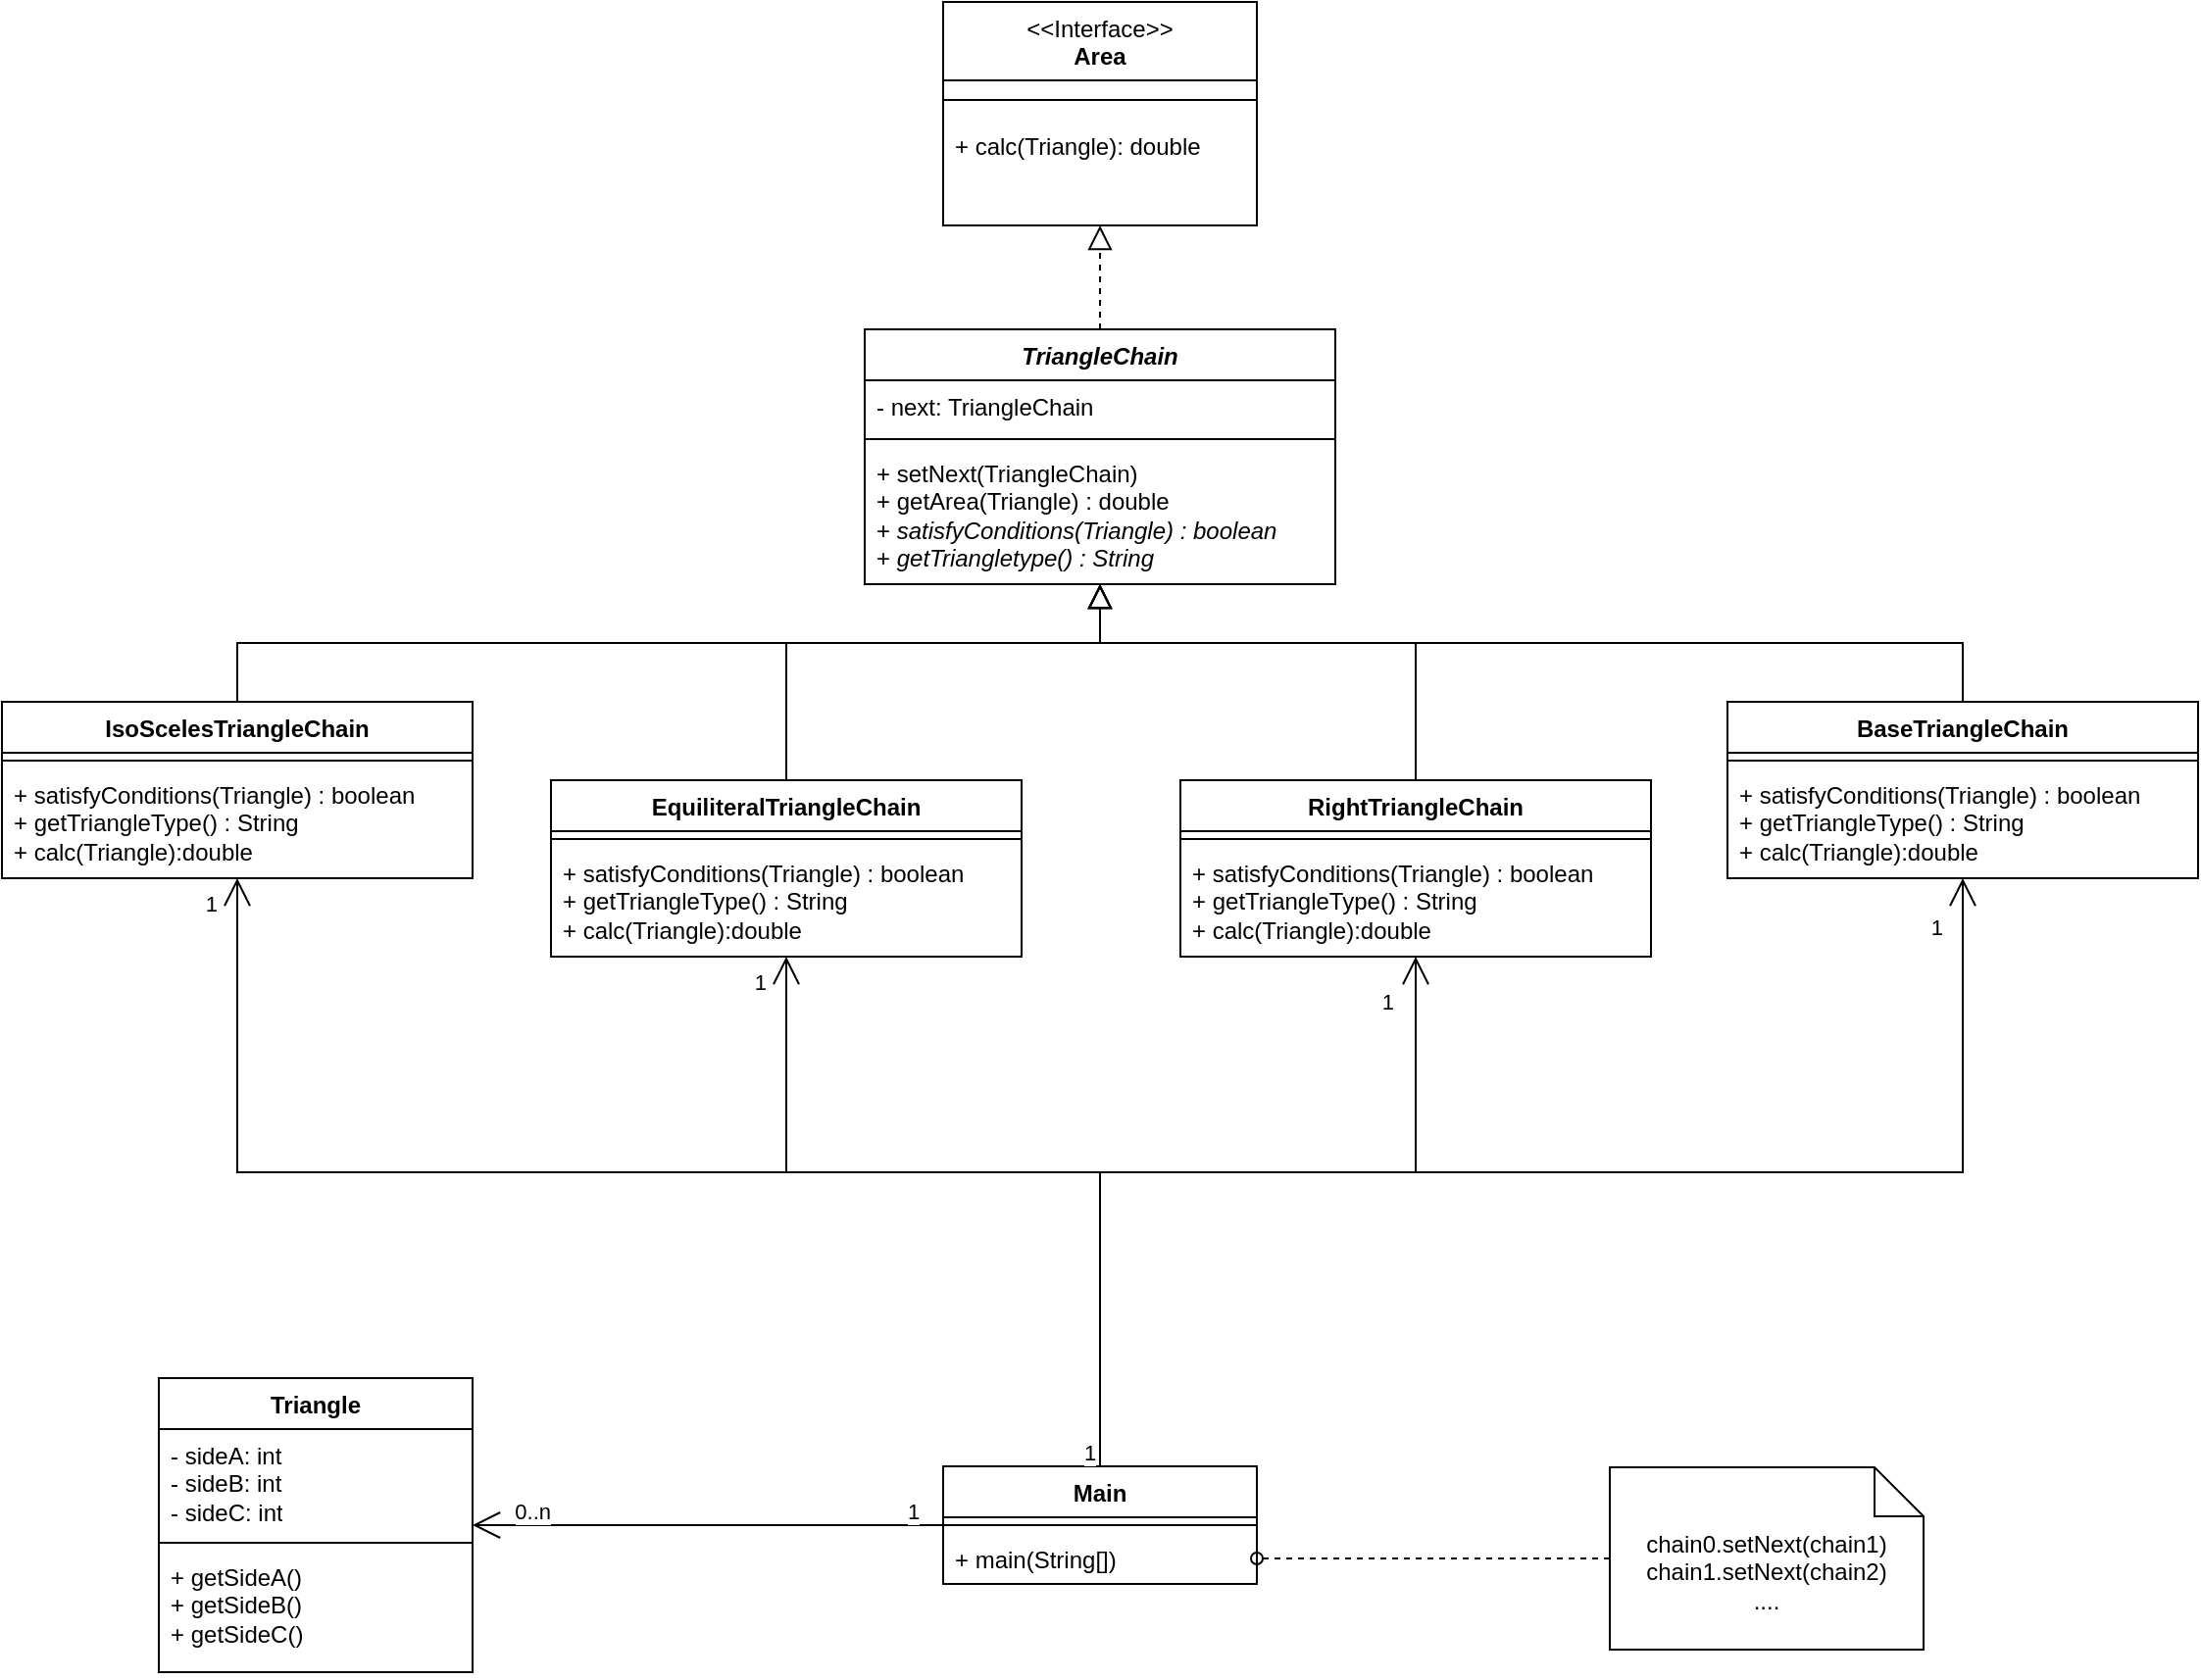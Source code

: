 <mxfile version="26.0.9">
  <diagram id="C5RBs43oDa-KdzZeNtuy" name="Page-1">
    <mxGraphModel dx="1687" dy="984" grid="1" gridSize="10" guides="1" tooltips="1" connect="1" arrows="1" fold="1" page="1" pageScale="1" pageWidth="827" pageHeight="1169" math="0" shadow="0">
      <root>
        <mxCell id="WIyWlLk6GJQsqaUBKTNV-0" />
        <mxCell id="WIyWlLk6GJQsqaUBKTNV-1" parent="WIyWlLk6GJQsqaUBKTNV-0" />
        <mxCell id="5V-kncq_LFCvZBc7JOjy-0" value="Triangle" style="swimlane;fontStyle=1;align=center;verticalAlign=top;childLayout=stackLayout;horizontal=1;startSize=26;horizontalStack=0;resizeParent=1;resizeParentMax=0;resizeLast=0;collapsible=1;marginBottom=0;whiteSpace=wrap;html=1;" vertex="1" parent="WIyWlLk6GJQsqaUBKTNV-1">
          <mxGeometry x="480" y="705" width="160" height="150" as="geometry" />
        </mxCell>
        <mxCell id="5V-kncq_LFCvZBc7JOjy-1" value="- sideA: int&lt;div&gt;- sideB: int&lt;/div&gt;&lt;div&gt;- sideC: int&lt;/div&gt;" style="text;strokeColor=none;fillColor=none;align=left;verticalAlign=top;spacingLeft=4;spacingRight=4;overflow=hidden;rotatable=0;points=[[0,0.5],[1,0.5]];portConstraint=eastwest;whiteSpace=wrap;html=1;" vertex="1" parent="5V-kncq_LFCvZBc7JOjy-0">
          <mxGeometry y="26" width="160" height="54" as="geometry" />
        </mxCell>
        <mxCell id="5V-kncq_LFCvZBc7JOjy-2" value="" style="line;strokeWidth=1;fillColor=none;align=left;verticalAlign=middle;spacingTop=-1;spacingLeft=3;spacingRight=3;rotatable=0;labelPosition=right;points=[];portConstraint=eastwest;strokeColor=inherit;" vertex="1" parent="5V-kncq_LFCvZBc7JOjy-0">
          <mxGeometry y="80" width="160" height="8" as="geometry" />
        </mxCell>
        <mxCell id="5V-kncq_LFCvZBc7JOjy-3" value="+ getSideA()&lt;div&gt;+ getSideB()&lt;br&gt;&lt;/div&gt;&lt;div&gt;+ getSideC()&lt;br&gt;&lt;/div&gt;" style="text;strokeColor=none;fillColor=none;align=left;verticalAlign=top;spacingLeft=4;spacingRight=4;overflow=hidden;rotatable=0;points=[[0,0.5],[1,0.5]];portConstraint=eastwest;whiteSpace=wrap;html=1;" vertex="1" parent="5V-kncq_LFCvZBc7JOjy-0">
          <mxGeometry y="88" width="160" height="62" as="geometry" />
        </mxCell>
        <mxCell id="5V-kncq_LFCvZBc7JOjy-49" style="edgeStyle=orthogonalEdgeStyle;rounded=0;orthogonalLoop=1;jettySize=auto;html=1;exitX=0.5;exitY=0;exitDx=0;exitDy=0;dashed=1;endArrow=block;endFill=0;endSize=10;" edge="1" parent="WIyWlLk6GJQsqaUBKTNV-1" source="5V-kncq_LFCvZBc7JOjy-21" target="5V-kncq_LFCvZBc7JOjy-26">
          <mxGeometry relative="1" as="geometry" />
        </mxCell>
        <mxCell id="5V-kncq_LFCvZBc7JOjy-21" value="&lt;i style=&quot;&quot;&gt;TriangleChain&lt;/i&gt;" style="swimlane;fontStyle=1;align=center;verticalAlign=top;childLayout=stackLayout;horizontal=1;startSize=26;horizontalStack=0;resizeParent=1;resizeParentMax=0;resizeLast=0;collapsible=1;marginBottom=0;whiteSpace=wrap;html=1;" vertex="1" parent="WIyWlLk6GJQsqaUBKTNV-1">
          <mxGeometry x="840" y="170" width="240" height="130" as="geometry" />
        </mxCell>
        <mxCell id="5V-kncq_LFCvZBc7JOjy-22" value="- next: TriangleChain" style="text;strokeColor=none;fillColor=none;align=left;verticalAlign=top;spacingLeft=4;spacingRight=4;overflow=hidden;rotatable=0;points=[[0,0.5],[1,0.5]];portConstraint=eastwest;whiteSpace=wrap;html=1;" vertex="1" parent="5V-kncq_LFCvZBc7JOjy-21">
          <mxGeometry y="26" width="240" height="26" as="geometry" />
        </mxCell>
        <mxCell id="5V-kncq_LFCvZBc7JOjy-23" value="" style="line;strokeWidth=1;fillColor=none;align=left;verticalAlign=middle;spacingTop=-1;spacingLeft=3;spacingRight=3;rotatable=0;labelPosition=right;points=[];portConstraint=eastwest;strokeColor=inherit;" vertex="1" parent="5V-kncq_LFCvZBc7JOjy-21">
          <mxGeometry y="52" width="240" height="8" as="geometry" />
        </mxCell>
        <mxCell id="5V-kncq_LFCvZBc7JOjy-24" value="+ setNext(TriangleChain)&lt;div&gt;+ getArea(Triangle) : double&lt;br&gt;&lt;/div&gt;&lt;div&gt;+ &lt;i&gt;satisfyConditions(Triangle) : boolean&lt;/i&gt;&lt;/div&gt;&lt;div&gt;+ &lt;i&gt;getTriangletype() : String&lt;/i&gt;&lt;/div&gt;" style="text;strokeColor=none;fillColor=none;align=left;verticalAlign=top;spacingLeft=4;spacingRight=4;overflow=hidden;rotatable=0;points=[[0,0.5],[1,0.5]];portConstraint=eastwest;whiteSpace=wrap;html=1;" vertex="1" parent="5V-kncq_LFCvZBc7JOjy-21">
          <mxGeometry y="60" width="240" height="70" as="geometry" />
        </mxCell>
        <mxCell id="5V-kncq_LFCvZBc7JOjy-26" value="&lt;span style=&quot;font-weight: normal;&quot;&gt;&amp;lt;&amp;lt;Interface&amp;gt;&amp;gt;&lt;/span&gt;&lt;br&gt;&lt;div&gt;Area&lt;/div&gt;" style="swimlane;fontStyle=1;align=center;verticalAlign=top;childLayout=stackLayout;horizontal=1;startSize=40;horizontalStack=0;resizeParent=1;resizeParentMax=0;resizeLast=0;collapsible=1;marginBottom=0;whiteSpace=wrap;html=1;" vertex="1" parent="WIyWlLk6GJQsqaUBKTNV-1">
          <mxGeometry x="880" y="3" width="160" height="114" as="geometry">
            <mxRectangle x="827" y="30" width="120" height="40" as="alternateBounds" />
          </mxGeometry>
        </mxCell>
        <mxCell id="5V-kncq_LFCvZBc7JOjy-28" value="" style="line;strokeWidth=1;fillColor=none;align=left;verticalAlign=middle;spacingTop=-1;spacingLeft=3;spacingRight=3;rotatable=0;labelPosition=right;points=[];portConstraint=eastwest;strokeColor=inherit;" vertex="1" parent="5V-kncq_LFCvZBc7JOjy-26">
          <mxGeometry y="40" width="160" height="20" as="geometry" />
        </mxCell>
        <mxCell id="5V-kncq_LFCvZBc7JOjy-29" value="+ calc(Triangle): double" style="text;strokeColor=none;fillColor=none;align=left;verticalAlign=top;spacingLeft=4;spacingRight=4;overflow=hidden;rotatable=0;points=[[0,0.5],[1,0.5]];portConstraint=eastwest;whiteSpace=wrap;html=1;" vertex="1" parent="5V-kncq_LFCvZBc7JOjy-26">
          <mxGeometry y="60" width="160" height="54" as="geometry" />
        </mxCell>
        <mxCell id="5V-kncq_LFCvZBc7JOjy-111" style="edgeStyle=orthogonalEdgeStyle;rounded=0;orthogonalLoop=1;jettySize=auto;html=1;exitX=0;exitY=0.5;exitDx=0;exitDy=0;exitPerimeter=0;dashed=1;endArrow=oval;endFill=0;" edge="1" parent="WIyWlLk6GJQsqaUBKTNV-1" source="5V-kncq_LFCvZBc7JOjy-39" target="5V-kncq_LFCvZBc7JOjy-77">
          <mxGeometry relative="1" as="geometry" />
        </mxCell>
        <mxCell id="5V-kncq_LFCvZBc7JOjy-39" value="chain0.setNext(chain1)&lt;div&gt;chain1.setNext(chain2)&lt;br&gt;....&lt;br&gt;&lt;div&gt;&lt;br&gt;&lt;/div&gt;&lt;/div&gt;" style="shape=note2;boundedLbl=1;whiteSpace=wrap;html=1;size=25;verticalAlign=top;align=center;" vertex="1" parent="WIyWlLk6GJQsqaUBKTNV-1">
          <mxGeometry x="1220" y="750.5" width="160" height="93" as="geometry" />
        </mxCell>
        <mxCell id="5V-kncq_LFCvZBc7JOjy-60" style="edgeStyle=orthogonalEdgeStyle;rounded=0;orthogonalLoop=1;jettySize=auto;html=1;exitX=0.5;exitY=0;exitDx=0;exitDy=0;endSize=10;endArrow=block;endFill=0;" edge="1" parent="WIyWlLk6GJQsqaUBKTNV-1" source="5V-kncq_LFCvZBc7JOjy-56" target="5V-kncq_LFCvZBc7JOjy-21">
          <mxGeometry relative="1" as="geometry">
            <Array as="points">
              <mxPoint x="800" y="330" />
              <mxPoint x="960" y="330" />
            </Array>
          </mxGeometry>
        </mxCell>
        <mxCell id="5V-kncq_LFCvZBc7JOjy-56" value="EquiliteralTriangleChain" style="swimlane;fontStyle=1;align=center;verticalAlign=top;childLayout=stackLayout;horizontal=1;startSize=26;horizontalStack=0;resizeParent=1;resizeParentMax=0;resizeLast=0;collapsible=1;marginBottom=0;whiteSpace=wrap;html=1;" vertex="1" parent="WIyWlLk6GJQsqaUBKTNV-1">
          <mxGeometry x="680" y="400" width="240" height="90" as="geometry" />
        </mxCell>
        <mxCell id="5V-kncq_LFCvZBc7JOjy-58" value="" style="line;strokeWidth=1;fillColor=none;align=left;verticalAlign=middle;spacingTop=-1;spacingLeft=3;spacingRight=3;rotatable=0;labelPosition=right;points=[];portConstraint=eastwest;strokeColor=inherit;" vertex="1" parent="5V-kncq_LFCvZBc7JOjy-56">
          <mxGeometry y="26" width="240" height="8" as="geometry" />
        </mxCell>
        <mxCell id="5V-kncq_LFCvZBc7JOjy-59" value="+&amp;nbsp;satisfyConditions(Triangle) : boolean&lt;div&gt;+ getTriangleType() : String&lt;/div&gt;&lt;div&gt;+ calc(Triangle):double&lt;/div&gt;" style="text;strokeColor=none;fillColor=none;align=left;verticalAlign=top;spacingLeft=4;spacingRight=4;overflow=hidden;rotatable=0;points=[[0,0.5],[1,0.5]];portConstraint=eastwest;whiteSpace=wrap;html=1;" vertex="1" parent="5V-kncq_LFCvZBc7JOjy-56">
          <mxGeometry y="34" width="240" height="56" as="geometry" />
        </mxCell>
        <mxCell id="5V-kncq_LFCvZBc7JOjy-73" style="edgeStyle=orthogonalEdgeStyle;rounded=0;orthogonalLoop=1;jettySize=auto;html=1;exitX=0.5;exitY=0;exitDx=0;exitDy=0;endSize=10;endArrow=block;endFill=0;" edge="1" parent="WIyWlLk6GJQsqaUBKTNV-1" source="5V-kncq_LFCvZBc7JOjy-62" target="5V-kncq_LFCvZBc7JOjy-21">
          <mxGeometry relative="1" as="geometry" />
        </mxCell>
        <mxCell id="5V-kncq_LFCvZBc7JOjy-62" value="IsoScelesTriangleChain" style="swimlane;fontStyle=1;align=center;verticalAlign=top;childLayout=stackLayout;horizontal=1;startSize=26;horizontalStack=0;resizeParent=1;resizeParentMax=0;resizeLast=0;collapsible=1;marginBottom=0;whiteSpace=wrap;html=1;" vertex="1" parent="WIyWlLk6GJQsqaUBKTNV-1">
          <mxGeometry x="400" y="360" width="240" height="90" as="geometry" />
        </mxCell>
        <mxCell id="5V-kncq_LFCvZBc7JOjy-63" value="" style="line;strokeWidth=1;fillColor=none;align=left;verticalAlign=middle;spacingTop=-1;spacingLeft=3;spacingRight=3;rotatable=0;labelPosition=right;points=[];portConstraint=eastwest;strokeColor=inherit;" vertex="1" parent="5V-kncq_LFCvZBc7JOjy-62">
          <mxGeometry y="26" width="240" height="8" as="geometry" />
        </mxCell>
        <mxCell id="5V-kncq_LFCvZBc7JOjy-64" value="+&amp;nbsp;satisfyConditions(Triangle) : boolean&lt;div&gt;+ getTriangleType() : String&lt;/div&gt;&lt;div&gt;+ calc(Triangle):double&lt;/div&gt;" style="text;strokeColor=none;fillColor=none;align=left;verticalAlign=top;spacingLeft=4;spacingRight=4;overflow=hidden;rotatable=0;points=[[0,0.5],[1,0.5]];portConstraint=eastwest;whiteSpace=wrap;html=1;" vertex="1" parent="5V-kncq_LFCvZBc7JOjy-62">
          <mxGeometry y="34" width="240" height="56" as="geometry" />
        </mxCell>
        <mxCell id="5V-kncq_LFCvZBc7JOjy-71" style="edgeStyle=orthogonalEdgeStyle;rounded=0;orthogonalLoop=1;jettySize=auto;html=1;exitX=0.5;exitY=0;exitDx=0;exitDy=0;endSize=10;endArrow=block;endFill=0;" edge="1" parent="WIyWlLk6GJQsqaUBKTNV-1" source="5V-kncq_LFCvZBc7JOjy-65" target="5V-kncq_LFCvZBc7JOjy-21">
          <mxGeometry relative="1" as="geometry">
            <Array as="points">
              <mxPoint x="1121" y="330" />
              <mxPoint x="960" y="330" />
            </Array>
          </mxGeometry>
        </mxCell>
        <mxCell id="5V-kncq_LFCvZBc7JOjy-65" value="RightTriangleChain" style="swimlane;fontStyle=1;align=center;verticalAlign=top;childLayout=stackLayout;horizontal=1;startSize=26;horizontalStack=0;resizeParent=1;resizeParentMax=0;resizeLast=0;collapsible=1;marginBottom=0;whiteSpace=wrap;html=1;" vertex="1" parent="WIyWlLk6GJQsqaUBKTNV-1">
          <mxGeometry x="1001" y="400" width="240" height="90" as="geometry" />
        </mxCell>
        <mxCell id="5V-kncq_LFCvZBc7JOjy-66" value="" style="line;strokeWidth=1;fillColor=none;align=left;verticalAlign=middle;spacingTop=-1;spacingLeft=3;spacingRight=3;rotatable=0;labelPosition=right;points=[];portConstraint=eastwest;strokeColor=inherit;" vertex="1" parent="5V-kncq_LFCvZBc7JOjy-65">
          <mxGeometry y="26" width="240" height="8" as="geometry" />
        </mxCell>
        <mxCell id="5V-kncq_LFCvZBc7JOjy-67" value="+&amp;nbsp;satisfyConditions(Triangle) : boolean&lt;div&gt;+ getTriangleType() : String&lt;/div&gt;&lt;div&gt;+ calc(Triangle):double&lt;/div&gt;" style="text;strokeColor=none;fillColor=none;align=left;verticalAlign=top;spacingLeft=4;spacingRight=4;overflow=hidden;rotatable=0;points=[[0,0.5],[1,0.5]];portConstraint=eastwest;whiteSpace=wrap;html=1;" vertex="1" parent="5V-kncq_LFCvZBc7JOjy-65">
          <mxGeometry y="34" width="240" height="56" as="geometry" />
        </mxCell>
        <mxCell id="5V-kncq_LFCvZBc7JOjy-72" style="edgeStyle=orthogonalEdgeStyle;rounded=0;orthogonalLoop=1;jettySize=auto;html=1;exitX=0.5;exitY=0;exitDx=0;exitDy=0;endSize=10;endArrow=block;endFill=0;" edge="1" parent="WIyWlLk6GJQsqaUBKTNV-1" source="5V-kncq_LFCvZBc7JOjy-68" target="5V-kncq_LFCvZBc7JOjy-21">
          <mxGeometry relative="1" as="geometry" />
        </mxCell>
        <mxCell id="5V-kncq_LFCvZBc7JOjy-68" value="BaseTriangleChain" style="swimlane;fontStyle=1;align=center;verticalAlign=top;childLayout=stackLayout;horizontal=1;startSize=26;horizontalStack=0;resizeParent=1;resizeParentMax=0;resizeLast=0;collapsible=1;marginBottom=0;whiteSpace=wrap;html=1;" vertex="1" parent="WIyWlLk6GJQsqaUBKTNV-1">
          <mxGeometry x="1280" y="360" width="240" height="90" as="geometry" />
        </mxCell>
        <mxCell id="5V-kncq_LFCvZBc7JOjy-69" value="" style="line;strokeWidth=1;fillColor=none;align=left;verticalAlign=middle;spacingTop=-1;spacingLeft=3;spacingRight=3;rotatable=0;labelPosition=right;points=[];portConstraint=eastwest;strokeColor=inherit;" vertex="1" parent="5V-kncq_LFCvZBc7JOjy-68">
          <mxGeometry y="26" width="240" height="8" as="geometry" />
        </mxCell>
        <mxCell id="5V-kncq_LFCvZBc7JOjy-70" value="+&amp;nbsp;satisfyConditions(Triangle) : boolean&lt;div&gt;+ getTriangleType() : String&lt;/div&gt;&lt;div&gt;+ calc(Triangle):double&lt;/div&gt;" style="text;strokeColor=none;fillColor=none;align=left;verticalAlign=top;spacingLeft=4;spacingRight=4;overflow=hidden;rotatable=0;points=[[0,0.5],[1,0.5]];portConstraint=eastwest;whiteSpace=wrap;html=1;" vertex="1" parent="5V-kncq_LFCvZBc7JOjy-68">
          <mxGeometry y="34" width="240" height="56" as="geometry" />
        </mxCell>
        <mxCell id="5V-kncq_LFCvZBc7JOjy-74" value="Main" style="swimlane;fontStyle=1;align=center;verticalAlign=top;childLayout=stackLayout;horizontal=1;startSize=26;horizontalStack=0;resizeParent=1;resizeParentMax=0;resizeLast=0;collapsible=1;marginBottom=0;whiteSpace=wrap;html=1;" vertex="1" parent="WIyWlLk6GJQsqaUBKTNV-1">
          <mxGeometry x="880" y="750" width="160" height="60" as="geometry" />
        </mxCell>
        <mxCell id="5V-kncq_LFCvZBc7JOjy-76" value="" style="line;strokeWidth=1;fillColor=none;align=left;verticalAlign=middle;spacingTop=-1;spacingLeft=3;spacingRight=3;rotatable=0;labelPosition=right;points=[];portConstraint=eastwest;strokeColor=inherit;" vertex="1" parent="5V-kncq_LFCvZBc7JOjy-74">
          <mxGeometry y="26" width="160" height="8" as="geometry" />
        </mxCell>
        <mxCell id="5V-kncq_LFCvZBc7JOjy-77" value="+ main(String[])" style="text;strokeColor=none;fillColor=none;align=left;verticalAlign=top;spacingLeft=4;spacingRight=4;overflow=hidden;rotatable=0;points=[[0,0.5],[1,0.5]];portConstraint=eastwest;whiteSpace=wrap;html=1;" vertex="1" parent="5V-kncq_LFCvZBc7JOjy-74">
          <mxGeometry y="34" width="160" height="26" as="geometry" />
        </mxCell>
        <mxCell id="5V-kncq_LFCvZBc7JOjy-93" value="" style="endArrow=open;html=1;endSize=12;startArrow=none;startSize=14;startFill=0;edgeStyle=orthogonalEdgeStyle;rounded=0;exitX=0;exitY=0.5;exitDx=0;exitDy=0;" edge="1" parent="WIyWlLk6GJQsqaUBKTNV-1" source="5V-kncq_LFCvZBc7JOjy-74" target="5V-kncq_LFCvZBc7JOjy-0">
          <mxGeometry relative="1" as="geometry">
            <mxPoint x="310" y="570" as="sourcePoint" />
            <mxPoint x="470" y="570" as="targetPoint" />
            <mxPoint as="offset" />
          </mxGeometry>
        </mxCell>
        <mxCell id="5V-kncq_LFCvZBc7JOjy-94" value="1" style="edgeLabel;resizable=0;html=1;align=left;verticalAlign=top;" connectable="0" vertex="1" parent="5V-kncq_LFCvZBc7JOjy-93">
          <mxGeometry x="-1" relative="1" as="geometry">
            <mxPoint x="-20" y="-20" as="offset" />
          </mxGeometry>
        </mxCell>
        <mxCell id="5V-kncq_LFCvZBc7JOjy-95" value="&lt;span style=&quot;text-align: left;&quot;&gt;0..n&lt;/span&gt;" style="edgeLabel;resizable=0;html=1;align=right;verticalAlign=top;" connectable="0" vertex="1" parent="5V-kncq_LFCvZBc7JOjy-93">
          <mxGeometry x="1" relative="1" as="geometry">
            <mxPoint x="40" y="-20" as="offset" />
          </mxGeometry>
        </mxCell>
        <mxCell id="5V-kncq_LFCvZBc7JOjy-96" value="" style="endArrow=open;html=1;endSize=12;startArrow=none;startSize=14;startFill=0;edgeStyle=orthogonalEdgeStyle;rounded=0;exitX=0.5;exitY=0;exitDx=0;exitDy=0;" edge="1" parent="WIyWlLk6GJQsqaUBKTNV-1" source="5V-kncq_LFCvZBc7JOjy-74" target="5V-kncq_LFCvZBc7JOjy-62">
          <mxGeometry relative="1" as="geometry">
            <mxPoint x="360" y="590" as="sourcePoint" />
            <mxPoint x="520" y="590" as="targetPoint" />
            <mxPoint as="offset" />
          </mxGeometry>
        </mxCell>
        <mxCell id="5V-kncq_LFCvZBc7JOjy-97" value="1" style="edgeLabel;resizable=0;html=1;align=left;verticalAlign=top;" connectable="0" vertex="1" parent="5V-kncq_LFCvZBc7JOjy-96">
          <mxGeometry x="-1" relative="1" as="geometry">
            <mxPoint x="-10" y="-20" as="offset" />
          </mxGeometry>
        </mxCell>
        <mxCell id="5V-kncq_LFCvZBc7JOjy-98" value="1" style="edgeLabel;resizable=0;html=1;align=right;verticalAlign=top;" connectable="0" vertex="1" parent="5V-kncq_LFCvZBc7JOjy-96">
          <mxGeometry x="1" relative="1" as="geometry">
            <mxPoint x="-10" as="offset" />
          </mxGeometry>
        </mxCell>
        <mxCell id="5V-kncq_LFCvZBc7JOjy-100" value="" style="endArrow=open;html=1;endSize=12;startArrow=none;startSize=14;startFill=0;edgeStyle=orthogonalEdgeStyle;rounded=0;exitX=0.5;exitY=0;exitDx=0;exitDy=0;" edge="1" parent="WIyWlLk6GJQsqaUBKTNV-1" source="5V-kncq_LFCvZBc7JOjy-74" target="5V-kncq_LFCvZBc7JOjy-56">
          <mxGeometry relative="1" as="geometry">
            <mxPoint x="1130" y="670" as="sourcePoint" />
            <mxPoint x="1290" y="670" as="targetPoint" />
            <Array as="points">
              <mxPoint x="960" y="600" />
              <mxPoint x="800" y="600" />
            </Array>
            <mxPoint as="offset" />
          </mxGeometry>
        </mxCell>
        <mxCell id="5V-kncq_LFCvZBc7JOjy-102" value="1" style="edgeLabel;resizable=0;html=1;align=right;verticalAlign=top;" connectable="0" vertex="1" parent="5V-kncq_LFCvZBc7JOjy-100">
          <mxGeometry x="1" relative="1" as="geometry">
            <mxPoint x="-10" as="offset" />
          </mxGeometry>
        </mxCell>
        <mxCell id="5V-kncq_LFCvZBc7JOjy-103" value="" style="endArrow=open;html=1;endSize=12;startArrow=none;startSize=14;startFill=0;edgeStyle=orthogonalEdgeStyle;rounded=0;exitX=0.5;exitY=0;exitDx=0;exitDy=0;" edge="1" parent="WIyWlLk6GJQsqaUBKTNV-1" source="5V-kncq_LFCvZBc7JOjy-74" target="5V-kncq_LFCvZBc7JOjy-65">
          <mxGeometry relative="1" as="geometry">
            <mxPoint x="1070" y="570" as="sourcePoint" />
            <mxPoint x="1230" y="570" as="targetPoint" />
            <Array as="points">
              <mxPoint x="960" y="600" />
              <mxPoint x="1121" y="600" />
            </Array>
            <mxPoint as="offset" />
          </mxGeometry>
        </mxCell>
        <mxCell id="5V-kncq_LFCvZBc7JOjy-105" value="1" style="edgeLabel;resizable=0;html=1;align=right;verticalAlign=top;" connectable="0" vertex="1" parent="5V-kncq_LFCvZBc7JOjy-103">
          <mxGeometry x="1" relative="1" as="geometry">
            <mxPoint x="-11" y="10" as="offset" />
          </mxGeometry>
        </mxCell>
        <mxCell id="5V-kncq_LFCvZBc7JOjy-106" value="" style="endArrow=open;html=1;endSize=12;startArrow=none;startSize=14;startFill=0;edgeStyle=orthogonalEdgeStyle;rounded=0;exitX=0.5;exitY=0;exitDx=0;exitDy=0;" edge="1" parent="WIyWlLk6GJQsqaUBKTNV-1" source="5V-kncq_LFCvZBc7JOjy-74" target="5V-kncq_LFCvZBc7JOjy-68">
          <mxGeometry relative="1" as="geometry">
            <mxPoint x="1070" y="660" as="sourcePoint" />
            <mxPoint x="1230" y="660" as="targetPoint" />
            <mxPoint as="offset" />
          </mxGeometry>
        </mxCell>
        <mxCell id="5V-kncq_LFCvZBc7JOjy-108" value="1" style="edgeLabel;resizable=0;html=1;align=right;verticalAlign=top;" connectable="0" vertex="1" parent="5V-kncq_LFCvZBc7JOjy-106">
          <mxGeometry x="1" relative="1" as="geometry">
            <mxPoint x="-10" y="12" as="offset" />
          </mxGeometry>
        </mxCell>
      </root>
    </mxGraphModel>
  </diagram>
</mxfile>
